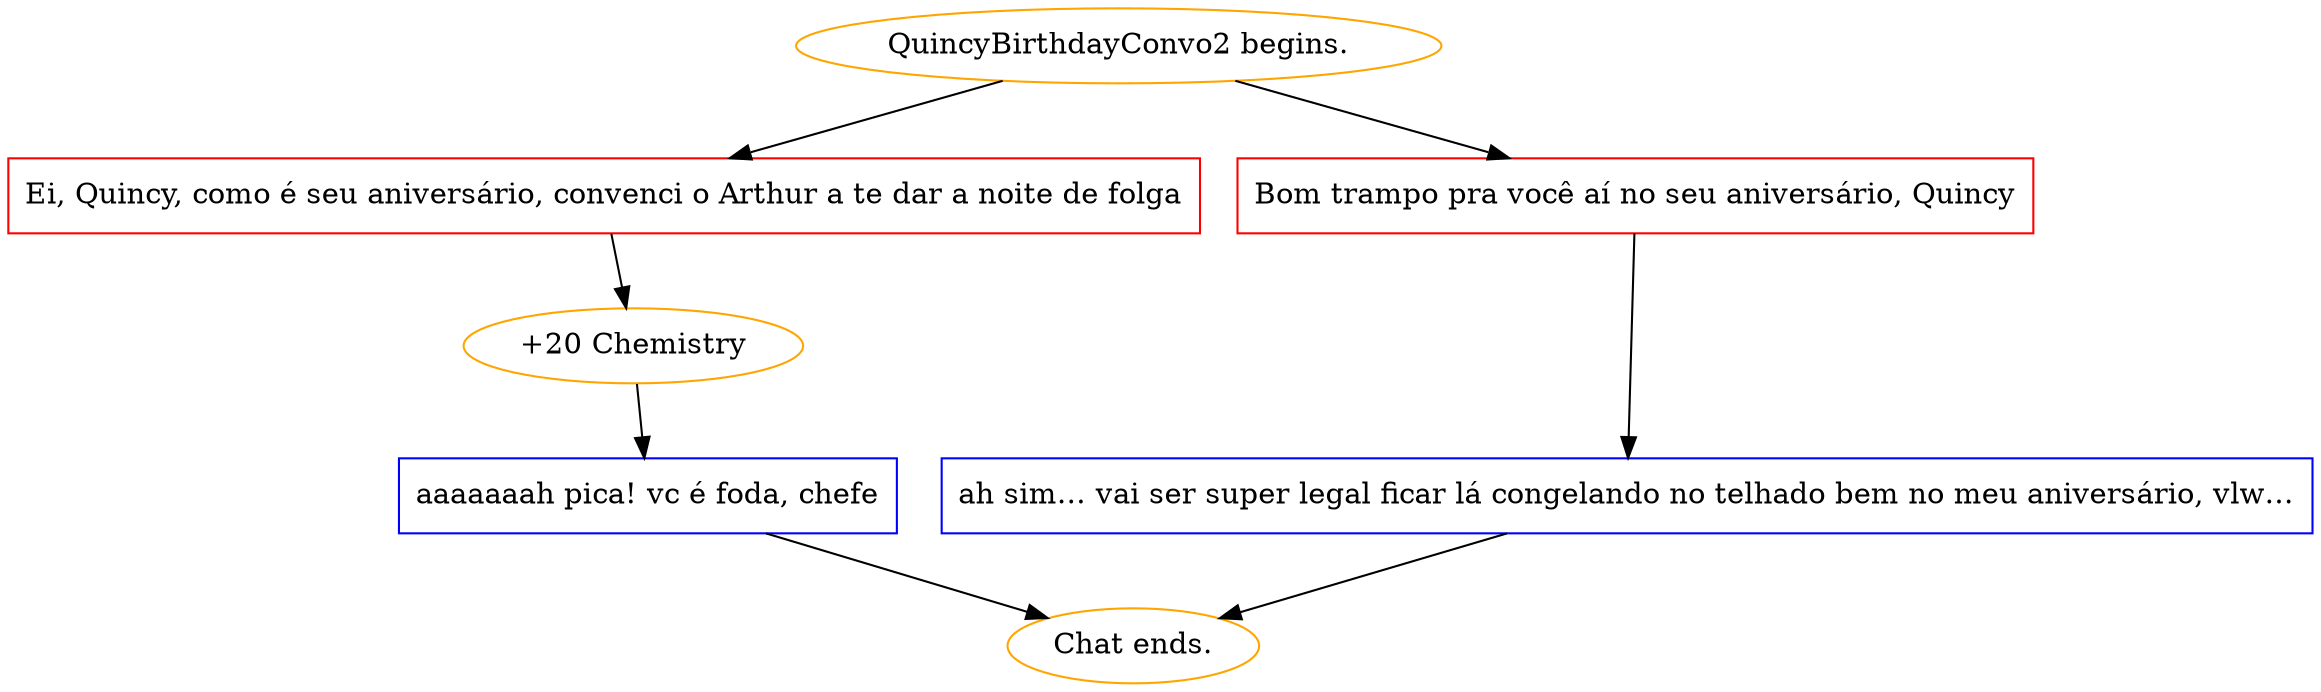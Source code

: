 digraph {
	"QuincyBirthdayConvo2 begins." [color=orange];
		"QuincyBirthdayConvo2 begins." -> j1796602001;
		"QuincyBirthdayConvo2 begins." -> j2814683688;
	j1796602001 [label="Ei, Quincy, como é seu aniversário, convenci o Arthur a te dar a noite de folga",shape=box,color=red];
		j1796602001 -> j802999880;
	j2814683688 [label="Bom trampo pra você aí no seu aniversário, Quincy",shape=box,color=red];
		j2814683688 -> j3225279496;
	j802999880 [label="+20 Chemistry",color=orange];
		j802999880 -> j4173626209;
	j3225279496 [label="ah sim… vai ser super legal ficar lá congelando no telhado bem no meu aniversário, vlw…",shape=box,color=blue];
		j3225279496 -> "Chat ends.";
	j4173626209 [label="aaaaaaah pica! vc é foda, chefe",shape=box,color=blue];
		j4173626209 -> "Chat ends.";
	"Chat ends." [color=orange];
}